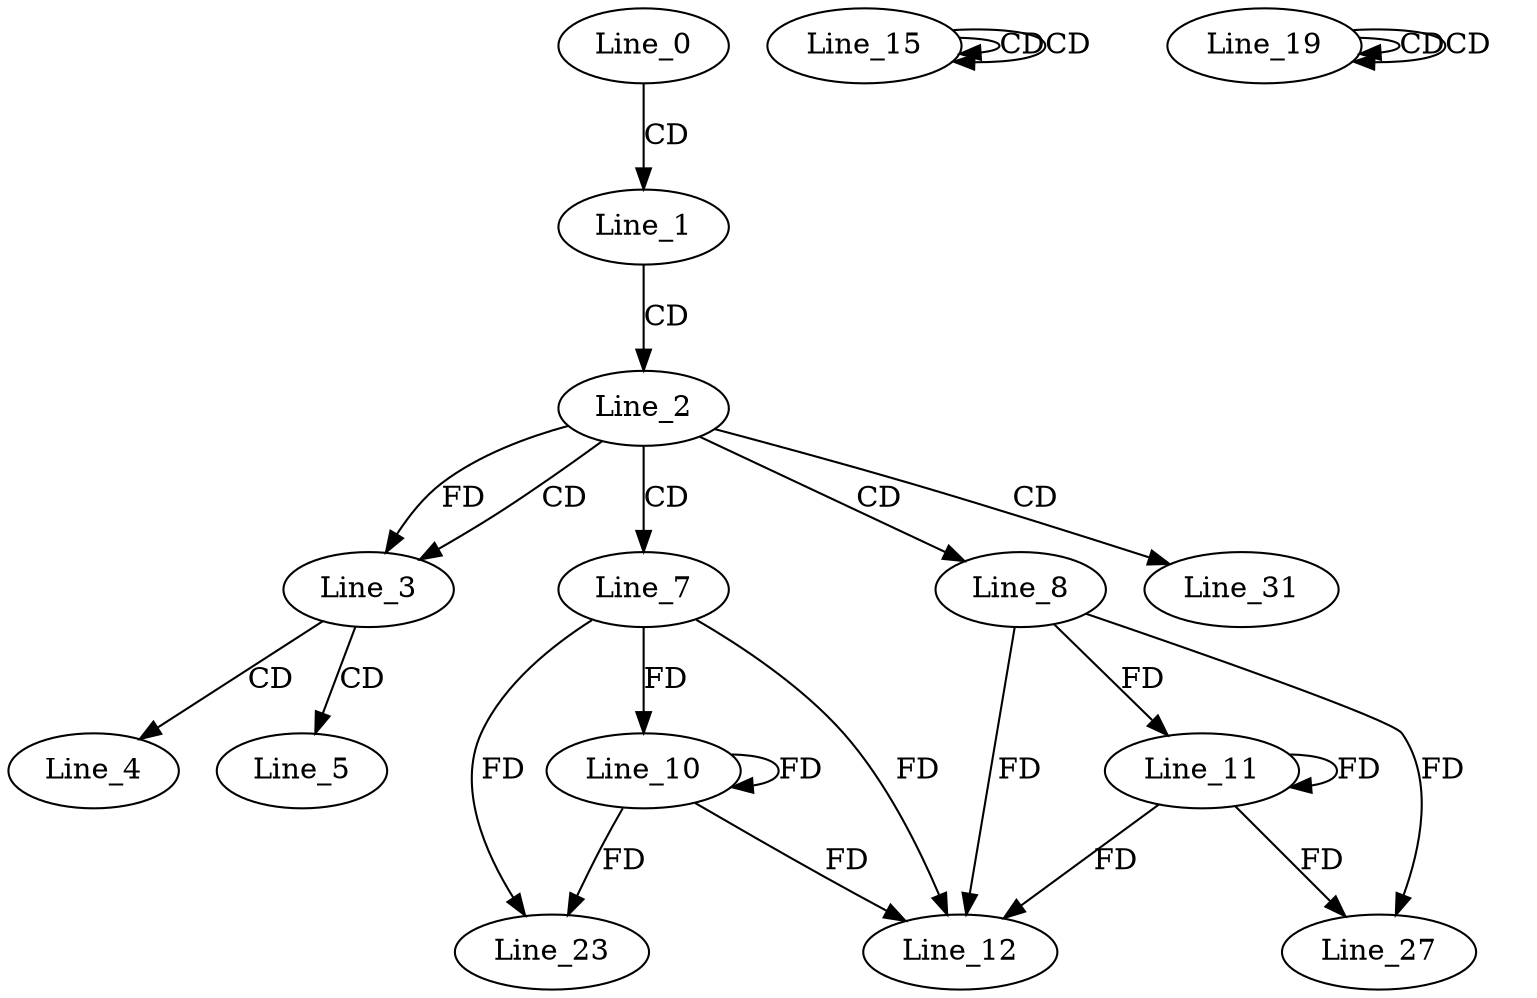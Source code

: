digraph G {
  Line_0;
  Line_1;
  Line_2;
  Line_3;
  Line_3;
  Line_3;
  Line_4;
  Line_5;
  Line_7;
  Line_8;
  Line_10;
  Line_10;
  Line_11;
  Line_11;
  Line_12;
  Line_12;
  Line_15;
  Line_15;
  Line_15;
  Line_19;
  Line_19;
  Line_19;
  Line_23;
  Line_27;
  Line_31;
  Line_0 -> Line_1 [ label="CD" ];
  Line_1 -> Line_2 [ label="CD" ];
  Line_2 -> Line_3 [ label="CD" ];
  Line_2 -> Line_3 [ label="FD" ];
  Line_3 -> Line_4 [ label="CD" ];
  Line_3 -> Line_5 [ label="CD" ];
  Line_2 -> Line_7 [ label="CD" ];
  Line_2 -> Line_8 [ label="CD" ];
  Line_7 -> Line_10 [ label="FD" ];
  Line_10 -> Line_10 [ label="FD" ];
  Line_8 -> Line_11 [ label="FD" ];
  Line_11 -> Line_11 [ label="FD" ];
  Line_7 -> Line_12 [ label="FD" ];
  Line_10 -> Line_12 [ label="FD" ];
  Line_8 -> Line_12 [ label="FD" ];
  Line_11 -> Line_12 [ label="FD" ];
  Line_15 -> Line_15 [ label="CD" ];
  Line_15 -> Line_15 [ label="CD" ];
  Line_19 -> Line_19 [ label="CD" ];
  Line_19 -> Line_19 [ label="CD" ];
  Line_7 -> Line_23 [ label="FD" ];
  Line_10 -> Line_23 [ label="FD" ];
  Line_8 -> Line_27 [ label="FD" ];
  Line_11 -> Line_27 [ label="FD" ];
  Line_2 -> Line_31 [ label="CD" ];
}
